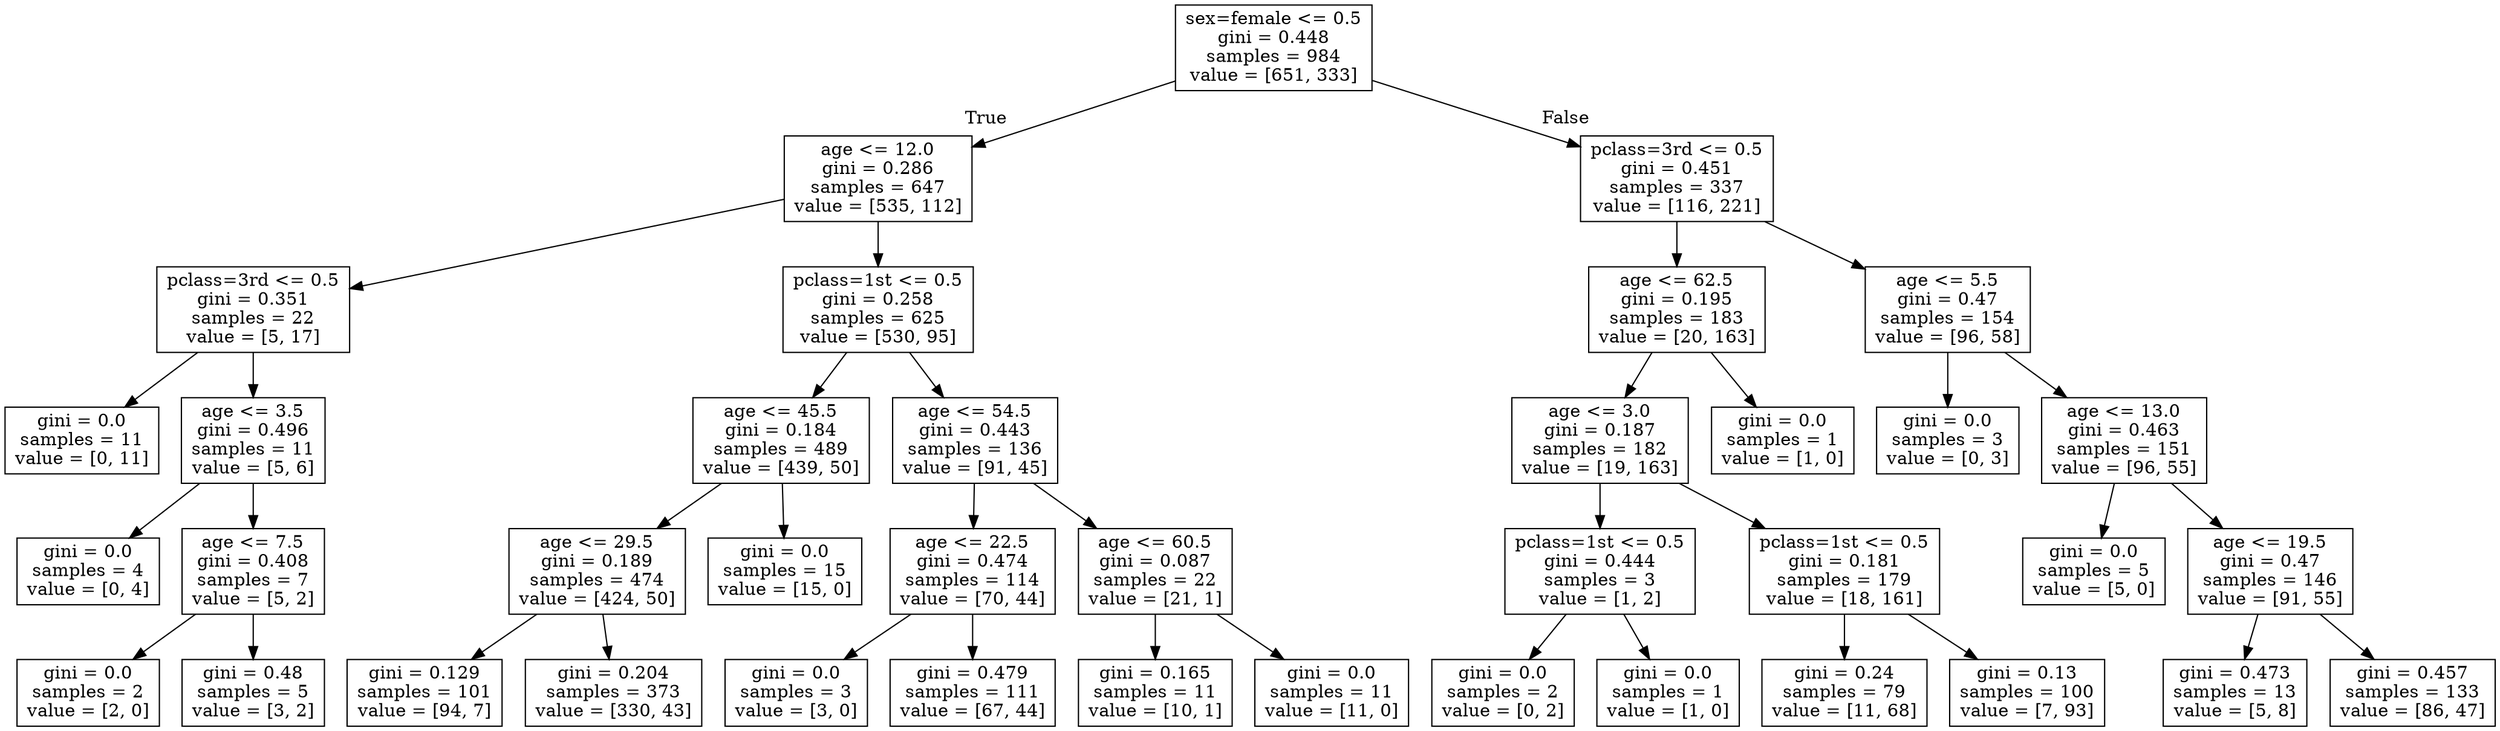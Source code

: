 digraph Tree {
node [shape=box] ;
0 [label="sex=female <= 0.5\ngini = 0.448\nsamples = 984\nvalue = [651, 333]"] ;
1 [label="age <= 12.0\ngini = 0.286\nsamples = 647\nvalue = [535, 112]"] ;
0 -> 1 [labeldistance=2.5, labelangle=45, headlabel="True"] ;
2 [label="pclass=3rd <= 0.5\ngini = 0.351\nsamples = 22\nvalue = [5, 17]"] ;
1 -> 2 ;
3 [label="gini = 0.0\nsamples = 11\nvalue = [0, 11]"] ;
2 -> 3 ;
4 [label="age <= 3.5\ngini = 0.496\nsamples = 11\nvalue = [5, 6]"] ;
2 -> 4 ;
5 [label="gini = 0.0\nsamples = 4\nvalue = [0, 4]"] ;
4 -> 5 ;
6 [label="age <= 7.5\ngini = 0.408\nsamples = 7\nvalue = [5, 2]"] ;
4 -> 6 ;
7 [label="gini = 0.0\nsamples = 2\nvalue = [2, 0]"] ;
6 -> 7 ;
8 [label="gini = 0.48\nsamples = 5\nvalue = [3, 2]"] ;
6 -> 8 ;
9 [label="pclass=1st <= 0.5\ngini = 0.258\nsamples = 625\nvalue = [530, 95]"] ;
1 -> 9 ;
10 [label="age <= 45.5\ngini = 0.184\nsamples = 489\nvalue = [439, 50]"] ;
9 -> 10 ;
11 [label="age <= 29.5\ngini = 0.189\nsamples = 474\nvalue = [424, 50]"] ;
10 -> 11 ;
12 [label="gini = 0.129\nsamples = 101\nvalue = [94, 7]"] ;
11 -> 12 ;
13 [label="gini = 0.204\nsamples = 373\nvalue = [330, 43]"] ;
11 -> 13 ;
14 [label="gini = 0.0\nsamples = 15\nvalue = [15, 0]"] ;
10 -> 14 ;
15 [label="age <= 54.5\ngini = 0.443\nsamples = 136\nvalue = [91, 45]"] ;
9 -> 15 ;
16 [label="age <= 22.5\ngini = 0.474\nsamples = 114\nvalue = [70, 44]"] ;
15 -> 16 ;
17 [label="gini = 0.0\nsamples = 3\nvalue = [3, 0]"] ;
16 -> 17 ;
18 [label="gini = 0.479\nsamples = 111\nvalue = [67, 44]"] ;
16 -> 18 ;
19 [label="age <= 60.5\ngini = 0.087\nsamples = 22\nvalue = [21, 1]"] ;
15 -> 19 ;
20 [label="gini = 0.165\nsamples = 11\nvalue = [10, 1]"] ;
19 -> 20 ;
21 [label="gini = 0.0\nsamples = 11\nvalue = [11, 0]"] ;
19 -> 21 ;
22 [label="pclass=3rd <= 0.5\ngini = 0.451\nsamples = 337\nvalue = [116, 221]"] ;
0 -> 22 [labeldistance=2.5, labelangle=-45, headlabel="False"] ;
23 [label="age <= 62.5\ngini = 0.195\nsamples = 183\nvalue = [20, 163]"] ;
22 -> 23 ;
24 [label="age <= 3.0\ngini = 0.187\nsamples = 182\nvalue = [19, 163]"] ;
23 -> 24 ;
25 [label="pclass=1st <= 0.5\ngini = 0.444\nsamples = 3\nvalue = [1, 2]"] ;
24 -> 25 ;
26 [label="gini = 0.0\nsamples = 2\nvalue = [0, 2]"] ;
25 -> 26 ;
27 [label="gini = 0.0\nsamples = 1\nvalue = [1, 0]"] ;
25 -> 27 ;
28 [label="pclass=1st <= 0.5\ngini = 0.181\nsamples = 179\nvalue = [18, 161]"] ;
24 -> 28 ;
29 [label="gini = 0.24\nsamples = 79\nvalue = [11, 68]"] ;
28 -> 29 ;
30 [label="gini = 0.13\nsamples = 100\nvalue = [7, 93]"] ;
28 -> 30 ;
31 [label="gini = 0.0\nsamples = 1\nvalue = [1, 0]"] ;
23 -> 31 ;
32 [label="age <= 5.5\ngini = 0.47\nsamples = 154\nvalue = [96, 58]"] ;
22 -> 32 ;
33 [label="gini = 0.0\nsamples = 3\nvalue = [0, 3]"] ;
32 -> 33 ;
34 [label="age <= 13.0\ngini = 0.463\nsamples = 151\nvalue = [96, 55]"] ;
32 -> 34 ;
35 [label="gini = 0.0\nsamples = 5\nvalue = [5, 0]"] ;
34 -> 35 ;
36 [label="age <= 19.5\ngini = 0.47\nsamples = 146\nvalue = [91, 55]"] ;
34 -> 36 ;
37 [label="gini = 0.473\nsamples = 13\nvalue = [5, 8]"] ;
36 -> 37 ;
38 [label="gini = 0.457\nsamples = 133\nvalue = [86, 47]"] ;
36 -> 38 ;
}